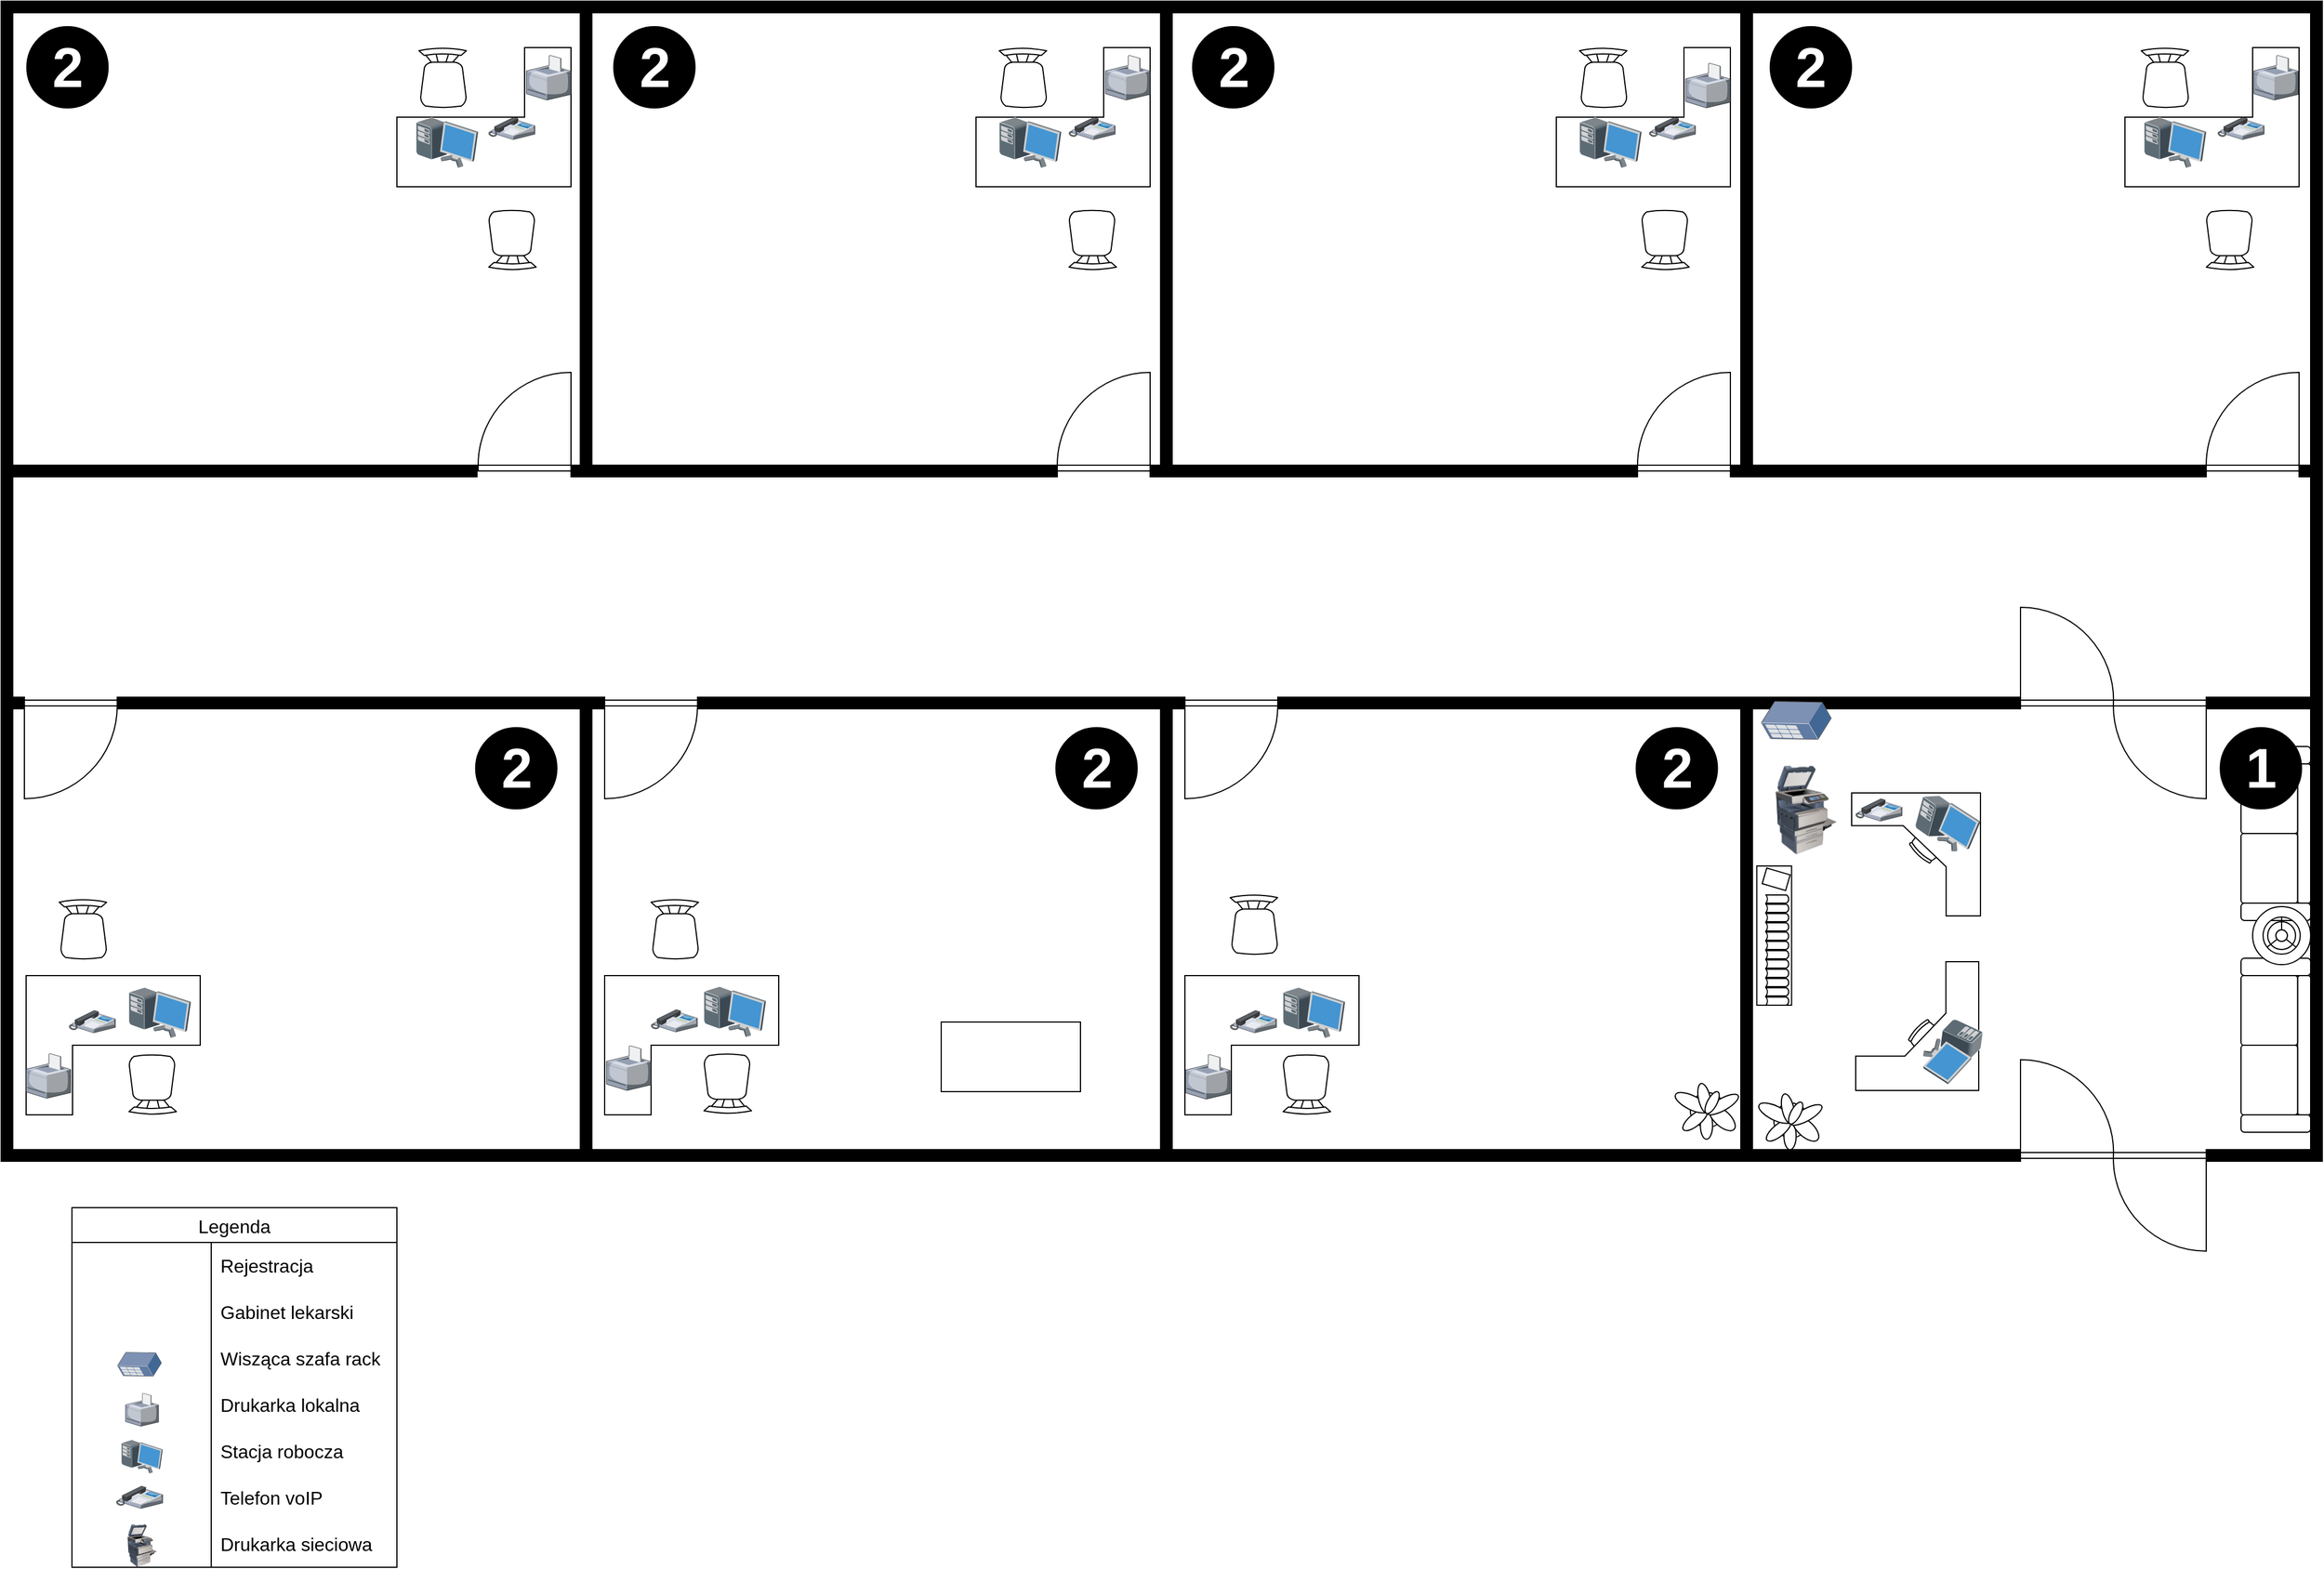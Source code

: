 <mxfile version="26.0.5">
  <diagram name="Page-1" id="38b20595-45e3-9b7f-d5ca-b57f44c5b66d">
    <mxGraphModel dx="3044" dy="1433" grid="1" gridSize="10" guides="1" tooltips="1" connect="1" arrows="1" fold="1" page="1" pageScale="1" pageWidth="1100" pageHeight="850" background="none" math="0" shadow="0">
      <root>
        <mxCell id="0" />
        <mxCell id="1" parent="0" />
        <mxCell id="s5ika9LuS4ryN7dfe2fY-19" value="Legenda" style="shape=table;startSize=30;container=1;collapsible=0;childLayout=tableLayout;fixedRows=1;rowLines=0;fontStyle=0;strokeColor=default;fontSize=16;" vertex="1" parent="1">
          <mxGeometry x="61" y="1040" width="280" height="310" as="geometry" />
        </mxCell>
        <mxCell id="s5ika9LuS4ryN7dfe2fY-20" value="" style="shape=tableRow;horizontal=0;startSize=0;swimlaneHead=0;swimlaneBody=0;top=0;left=0;bottom=0;right=0;collapsible=0;dropTarget=0;fillColor=none;points=[[0,0.5],[1,0.5]];portConstraint=eastwest;strokeColor=inherit;fontSize=16;" vertex="1" parent="s5ika9LuS4ryN7dfe2fY-19">
          <mxGeometry y="30" width="280" height="40" as="geometry" />
        </mxCell>
        <mxCell id="s5ika9LuS4ryN7dfe2fY-21" value="&lt;font color=&quot;#ffffff&quot;&gt;1&lt;/font&gt;" style="shape=partialRectangle;html=1;whiteSpace=wrap;connectable=0;fillColor=none;top=0;left=0;bottom=0;right=0;overflow=hidden;pointerEvents=1;strokeColor=inherit;fontSize=16;" vertex="1" parent="s5ika9LuS4ryN7dfe2fY-20">
          <mxGeometry width="120" height="40" as="geometry">
            <mxRectangle width="120" height="40" as="alternateBounds" />
          </mxGeometry>
        </mxCell>
        <mxCell id="s5ika9LuS4ryN7dfe2fY-22" value="Rejestracja" style="shape=partialRectangle;html=1;whiteSpace=wrap;connectable=0;fillColor=none;top=0;left=0;bottom=0;right=0;align=left;spacingLeft=6;overflow=hidden;strokeColor=inherit;fontSize=16;" vertex="1" parent="s5ika9LuS4ryN7dfe2fY-20">
          <mxGeometry x="120" width="160" height="40" as="geometry">
            <mxRectangle width="160" height="40" as="alternateBounds" />
          </mxGeometry>
        </mxCell>
        <mxCell id="s5ika9LuS4ryN7dfe2fY-23" value="" style="shape=tableRow;horizontal=0;startSize=0;swimlaneHead=0;swimlaneBody=0;top=0;left=0;bottom=0;right=0;collapsible=0;dropTarget=0;fillColor=none;points=[[0,0.5],[1,0.5]];portConstraint=eastwest;strokeColor=inherit;fontSize=16;" vertex="1" parent="s5ika9LuS4ryN7dfe2fY-19">
          <mxGeometry y="70" width="280" height="40" as="geometry" />
        </mxCell>
        <mxCell id="s5ika9LuS4ryN7dfe2fY-24" value="" style="shape=partialRectangle;html=1;whiteSpace=wrap;connectable=0;fillColor=none;top=0;left=0;bottom=0;right=0;overflow=hidden;strokeColor=inherit;fontSize=16;" vertex="1" parent="s5ika9LuS4ryN7dfe2fY-23">
          <mxGeometry width="120" height="40" as="geometry">
            <mxRectangle width="120" height="40" as="alternateBounds" />
          </mxGeometry>
        </mxCell>
        <mxCell id="s5ika9LuS4ryN7dfe2fY-25" value="Gabinet lekarski" style="shape=partialRectangle;html=1;whiteSpace=wrap;connectable=0;fillColor=none;top=0;left=0;bottom=0;right=0;align=left;spacingLeft=6;overflow=hidden;strokeColor=inherit;fontSize=16;" vertex="1" parent="s5ika9LuS4ryN7dfe2fY-23">
          <mxGeometry x="120" width="160" height="40" as="geometry">
            <mxRectangle width="160" height="40" as="alternateBounds" />
          </mxGeometry>
        </mxCell>
        <mxCell id="s5ika9LuS4ryN7dfe2fY-26" value="" style="shape=tableRow;horizontal=0;startSize=0;swimlaneHead=0;swimlaneBody=0;top=0;left=0;bottom=0;right=0;collapsible=0;dropTarget=0;fillColor=none;points=[[0,0.5],[1,0.5]];portConstraint=eastwest;strokeColor=inherit;fontSize=16;" vertex="1" parent="s5ika9LuS4ryN7dfe2fY-19">
          <mxGeometry y="110" width="280" height="40" as="geometry" />
        </mxCell>
        <mxCell id="s5ika9LuS4ryN7dfe2fY-27" value="" style="shape=partialRectangle;html=1;whiteSpace=wrap;connectable=0;fillColor=none;top=0;left=0;bottom=0;right=0;overflow=hidden;strokeColor=inherit;fontSize=16;" vertex="1" parent="s5ika9LuS4ryN7dfe2fY-26">
          <mxGeometry width="120" height="40" as="geometry">
            <mxRectangle width="120" height="40" as="alternateBounds" />
          </mxGeometry>
        </mxCell>
        <mxCell id="s5ika9LuS4ryN7dfe2fY-28" value="Wisząca szafa rack" style="shape=partialRectangle;html=1;whiteSpace=wrap;connectable=0;fillColor=none;top=0;left=0;bottom=0;right=0;align=left;spacingLeft=6;overflow=hidden;strokeColor=inherit;fontSize=16;" vertex="1" parent="s5ika9LuS4ryN7dfe2fY-26">
          <mxGeometry x="120" width="160" height="40" as="geometry">
            <mxRectangle width="160" height="40" as="alternateBounds" />
          </mxGeometry>
        </mxCell>
        <mxCell id="s5ika9LuS4ryN7dfe2fY-32" value="" style="shape=tableRow;horizontal=0;startSize=0;swimlaneHead=0;swimlaneBody=0;top=0;left=0;bottom=0;right=0;collapsible=0;dropTarget=0;fillColor=none;points=[[0,0.5],[1,0.5]];portConstraint=eastwest;strokeColor=inherit;fontSize=16;" vertex="1" parent="s5ika9LuS4ryN7dfe2fY-19">
          <mxGeometry y="150" width="280" height="40" as="geometry" />
        </mxCell>
        <mxCell id="s5ika9LuS4ryN7dfe2fY-33" value="" style="shape=partialRectangle;html=1;whiteSpace=wrap;connectable=0;fillColor=none;top=0;left=0;bottom=0;right=0;overflow=hidden;strokeColor=inherit;fontSize=16;" vertex="1" parent="s5ika9LuS4ryN7dfe2fY-32">
          <mxGeometry width="120" height="40" as="geometry">
            <mxRectangle width="120" height="40" as="alternateBounds" />
          </mxGeometry>
        </mxCell>
        <mxCell id="s5ika9LuS4ryN7dfe2fY-34" value="Drukarka lokalna" style="shape=partialRectangle;html=1;whiteSpace=wrap;connectable=0;fillColor=none;top=0;left=0;bottom=0;right=0;align=left;spacingLeft=6;overflow=hidden;strokeColor=inherit;fontSize=16;" vertex="1" parent="s5ika9LuS4ryN7dfe2fY-32">
          <mxGeometry x="120" width="160" height="40" as="geometry">
            <mxRectangle width="160" height="40" as="alternateBounds" />
          </mxGeometry>
        </mxCell>
        <mxCell id="s5ika9LuS4ryN7dfe2fY-35" value="" style="shape=tableRow;horizontal=0;startSize=0;swimlaneHead=0;swimlaneBody=0;top=0;left=0;bottom=0;right=0;collapsible=0;dropTarget=0;fillColor=none;points=[[0,0.5],[1,0.5]];portConstraint=eastwest;strokeColor=inherit;fontSize=16;" vertex="1" parent="s5ika9LuS4ryN7dfe2fY-19">
          <mxGeometry y="190" width="280" height="40" as="geometry" />
        </mxCell>
        <mxCell id="s5ika9LuS4ryN7dfe2fY-36" value="" style="shape=partialRectangle;html=1;whiteSpace=wrap;connectable=0;fillColor=none;top=0;left=0;bottom=0;right=0;overflow=hidden;strokeColor=inherit;fontSize=16;" vertex="1" parent="s5ika9LuS4ryN7dfe2fY-35">
          <mxGeometry width="120" height="40" as="geometry">
            <mxRectangle width="120" height="40" as="alternateBounds" />
          </mxGeometry>
        </mxCell>
        <mxCell id="s5ika9LuS4ryN7dfe2fY-37" value="Stacja robocza" style="shape=partialRectangle;html=1;whiteSpace=wrap;connectable=0;fillColor=none;top=0;left=0;bottom=0;right=0;align=left;spacingLeft=6;overflow=hidden;strokeColor=inherit;fontSize=16;" vertex="1" parent="s5ika9LuS4ryN7dfe2fY-35">
          <mxGeometry x="120" width="160" height="40" as="geometry">
            <mxRectangle width="160" height="40" as="alternateBounds" />
          </mxGeometry>
        </mxCell>
        <mxCell id="s5ika9LuS4ryN7dfe2fY-38" value="" style="shape=tableRow;horizontal=0;startSize=0;swimlaneHead=0;swimlaneBody=0;top=0;left=0;bottom=0;right=0;collapsible=0;dropTarget=0;fillColor=none;points=[[0,0.5],[1,0.5]];portConstraint=eastwest;strokeColor=inherit;fontSize=16;" vertex="1" parent="s5ika9LuS4ryN7dfe2fY-19">
          <mxGeometry y="230" width="280" height="40" as="geometry" />
        </mxCell>
        <mxCell id="s5ika9LuS4ryN7dfe2fY-39" value="" style="shape=partialRectangle;html=1;whiteSpace=wrap;connectable=0;fillColor=none;top=0;left=0;bottom=0;right=0;overflow=hidden;strokeColor=inherit;fontSize=16;" vertex="1" parent="s5ika9LuS4ryN7dfe2fY-38">
          <mxGeometry width="120" height="40" as="geometry">
            <mxRectangle width="120" height="40" as="alternateBounds" />
          </mxGeometry>
        </mxCell>
        <mxCell id="s5ika9LuS4ryN7dfe2fY-40" value="Telefon voIP" style="shape=partialRectangle;html=1;whiteSpace=wrap;connectable=0;fillColor=none;top=0;left=0;bottom=0;right=0;align=left;spacingLeft=6;overflow=hidden;strokeColor=inherit;fontSize=16;" vertex="1" parent="s5ika9LuS4ryN7dfe2fY-38">
          <mxGeometry x="120" width="160" height="40" as="geometry">
            <mxRectangle width="160" height="40" as="alternateBounds" />
          </mxGeometry>
        </mxCell>
        <mxCell id="s5ika9LuS4ryN7dfe2fY-45" value="" style="shape=tableRow;horizontal=0;startSize=0;swimlaneHead=0;swimlaneBody=0;top=0;left=0;bottom=0;right=0;collapsible=0;dropTarget=0;fillColor=none;points=[[0,0.5],[1,0.5]];portConstraint=eastwest;strokeColor=inherit;fontSize=16;" vertex="1" parent="s5ika9LuS4ryN7dfe2fY-19">
          <mxGeometry y="270" width="280" height="40" as="geometry" />
        </mxCell>
        <mxCell id="s5ika9LuS4ryN7dfe2fY-46" value="" style="shape=partialRectangle;html=1;whiteSpace=wrap;connectable=0;fillColor=none;top=0;left=0;bottom=0;right=0;overflow=hidden;strokeColor=inherit;fontSize=16;" vertex="1" parent="s5ika9LuS4ryN7dfe2fY-45">
          <mxGeometry width="120" height="40" as="geometry">
            <mxRectangle width="120" height="40" as="alternateBounds" />
          </mxGeometry>
        </mxCell>
        <mxCell id="s5ika9LuS4ryN7dfe2fY-47" value="Drukarka sieciowa" style="shape=partialRectangle;html=1;whiteSpace=wrap;connectable=0;fillColor=none;top=0;left=0;bottom=0;right=0;align=left;spacingLeft=6;overflow=hidden;strokeColor=inherit;fontSize=16;" vertex="1" parent="s5ika9LuS4ryN7dfe2fY-45">
          <mxGeometry x="120" width="160" height="40" as="geometry">
            <mxRectangle width="160" height="40" as="alternateBounds" />
          </mxGeometry>
        </mxCell>
        <mxCell id="beE5JjMMfGoEQ-mpP0OD-95" value="" style="verticalLabelPosition=bottom;html=1;verticalAlign=top;align=center;shape=mxgraph.floorplan.desk_corner_2;rotation=-180;" parent="1" vertex="1">
          <mxGeometry x="1830" y="40" width="150" height="120" as="geometry" />
        </mxCell>
        <mxCell id="beE5JjMMfGoEQ-mpP0OD-94" value="" style="verticalLabelPosition=bottom;html=1;verticalAlign=top;align=center;shape=mxgraph.floorplan.desk_corner_2;rotation=-180;" parent="1" vertex="1">
          <mxGeometry x="1340" y="40" width="150" height="120" as="geometry" />
        </mxCell>
        <mxCell id="beE5JjMMfGoEQ-mpP0OD-85" value="" style="verticalLabelPosition=bottom;html=1;verticalAlign=top;align=center;shape=mxgraph.floorplan.desk_corner_2;rotation=-180;" parent="1" vertex="1">
          <mxGeometry x="840" y="40" width="150" height="120" as="geometry" />
        </mxCell>
        <mxCell id="beE5JjMMfGoEQ-mpP0OD-96" value="" style="verticalLabelPosition=bottom;html=1;verticalAlign=top;align=center;shape=mxgraph.floorplan.desk_corner_2;rotation=-180;" parent="1" vertex="1">
          <mxGeometry x="341" y="40" width="150" height="120" as="geometry" />
        </mxCell>
        <mxCell id="beE5JjMMfGoEQ-mpP0OD-88" value="" style="verticalLabelPosition=bottom;html=1;verticalAlign=top;align=center;shape=mxgraph.floorplan.desk_corner_2;" parent="1" vertex="1">
          <mxGeometry x="21.5" y="840" width="150" height="120" as="geometry" />
        </mxCell>
        <mxCell id="beE5JjMMfGoEQ-mpP0OD-86" value="" style="verticalLabelPosition=bottom;html=1;verticalAlign=top;align=center;shape=mxgraph.floorplan.desk_corner_2;" parent="1" vertex="1">
          <mxGeometry x="520" y="840" width="150" height="120" as="geometry" />
        </mxCell>
        <mxCell id="beE5JjMMfGoEQ-mpP0OD-7" value="" style="verticalLabelPosition=bottom;html=1;verticalAlign=top;align=center;shape=mxgraph.floorplan.wall;fillColor=strokeColor;direction=south;" parent="1" vertex="1">
          <mxGeometry x="999" y="900" width="10" height="100" as="geometry" />
        </mxCell>
        <mxCell id="beE5JjMMfGoEQ-mpP0OD-8" value="" style="verticalLabelPosition=bottom;html=1;verticalAlign=top;align=center;shape=mxgraph.floorplan.wall;fillColor=strokeColor;" parent="1" vertex="1">
          <mxGeometry y="400" width="410" height="10" as="geometry" />
        </mxCell>
        <mxCell id="beE5JjMMfGoEQ-mpP0OD-10" value="" style="verticalLabelPosition=bottom;html=1;verticalAlign=top;align=center;shape=mxgraph.floorplan.wall;fillColor=strokeColor;direction=south;" parent="1" vertex="1">
          <mxGeometry x="1499" y="600" width="10" height="400" as="geometry" />
        </mxCell>
        <mxCell id="beE5JjMMfGoEQ-mpP0OD-11" value="" style="verticalLabelPosition=bottom;html=1;verticalAlign=top;align=center;shape=mxgraph.floorplan.wall;fillColor=strokeColor;direction=south;" parent="1" vertex="1">
          <mxGeometry x="499" y="610" width="10" height="390" as="geometry" />
        </mxCell>
        <mxCell id="beE5JjMMfGoEQ-mpP0OD-12" value="" style="verticalLabelPosition=bottom;html=1;verticalAlign=top;align=center;shape=mxgraph.floorplan.wall;fillColor=strokeColor;direction=south;" parent="1" vertex="1">
          <mxGeometry x="499" y="10" width="10" height="400" as="geometry" />
        </mxCell>
        <mxCell id="beE5JjMMfGoEQ-mpP0OD-13" value="" style="verticalLabelPosition=bottom;html=1;verticalAlign=top;align=center;shape=mxgraph.floorplan.wall;fillColor=strokeColor;direction=south;" parent="1" vertex="1">
          <mxGeometry x="999" y="10" width="10" height="400" as="geometry" />
        </mxCell>
        <mxCell id="beE5JjMMfGoEQ-mpP0OD-14" value="" style="verticalLabelPosition=bottom;html=1;verticalAlign=top;align=center;shape=mxgraph.floorplan.wall;fillColor=strokeColor;direction=south;" parent="1" vertex="1">
          <mxGeometry x="1499" y="10" width="10" height="400" as="geometry" />
        </mxCell>
        <mxCell id="beE5JjMMfGoEQ-mpP0OD-15" value="" style="verticalLabelPosition=bottom;html=1;verticalAlign=top;align=center;shape=mxgraph.floorplan.wall;fillColor=strokeColor;" parent="1" vertex="1">
          <mxGeometry y="600" width="20" height="10" as="geometry" />
        </mxCell>
        <mxCell id="beE5JjMMfGoEQ-mpP0OD-16" value="" style="verticalLabelPosition=bottom;html=1;verticalAlign=top;align=center;shape=mxgraph.floorplan.wall;fillColor=strokeColor;" parent="1" vertex="1">
          <mxGeometry x="1900" y="600" width="100" height="10" as="geometry" />
        </mxCell>
        <mxCell id="beE5JjMMfGoEQ-mpP0OD-19" value="" style="verticalLabelPosition=bottom;html=1;verticalAlign=top;align=center;shape=mxgraph.floorplan.wall;fillColor=strokeColor;" parent="1" vertex="1">
          <mxGeometry x="1100" y="600" width="640" height="10" as="geometry" />
        </mxCell>
        <mxCell id="beE5JjMMfGoEQ-mpP0OD-20" value="" style="verticalLabelPosition=bottom;html=1;verticalAlign=top;align=center;shape=mxgraph.floorplan.wall;fillColor=strokeColor;" parent="1" vertex="1">
          <mxGeometry x="1900" y="990" width="100" height="10" as="geometry" />
        </mxCell>
        <mxCell id="beE5JjMMfGoEQ-mpP0OD-21" value="" style="verticalLabelPosition=bottom;html=1;verticalAlign=top;align=center;shape=mxgraph.floorplan.wall;fillColor=strokeColor;" parent="1" vertex="1">
          <mxGeometry y="990" width="1740" height="10" as="geometry" />
        </mxCell>
        <mxCell id="beE5JjMMfGoEQ-mpP0OD-22" value="" style="verticalLabelPosition=bottom;html=1;verticalAlign=top;align=center;shape=mxgraph.floorplan.wall;fillColor=strokeColor;direction=south;" parent="1" vertex="1">
          <mxGeometry x="1990" width="10" height="1000" as="geometry" />
        </mxCell>
        <mxCell id="beE5JjMMfGoEQ-mpP0OD-27" value="" style="verticalLabelPosition=bottom;html=1;verticalAlign=top;align=center;shape=mxgraph.floorplan.doorOpposing;dx=0.5;" parent="1" vertex="1">
          <mxGeometry x="1740" y="522.5" width="160" height="165" as="geometry" />
        </mxCell>
        <mxCell id="beE5JjMMfGoEQ-mpP0OD-28" value="" style="verticalLabelPosition=bottom;html=1;verticalAlign=top;align=center;shape=mxgraph.floorplan.doorOpposing;dx=0.5;" parent="1" vertex="1">
          <mxGeometry x="1740" y="912.5" width="160" height="165" as="geometry" />
        </mxCell>
        <mxCell id="beE5JjMMfGoEQ-mpP0OD-29" value="" style="verticalLabelPosition=bottom;html=1;verticalAlign=top;align=center;shape=mxgraph.floorplan.wall;fillColor=strokeColor;" parent="1" vertex="1">
          <mxGeometry width="2000" height="10" as="geometry" />
        </mxCell>
        <mxCell id="beE5JjMMfGoEQ-mpP0OD-31" value="" style="verticalLabelPosition=bottom;html=1;verticalAlign=top;align=center;shape=mxgraph.floorplan.wall;fillColor=strokeColor;direction=south;" parent="1" vertex="1">
          <mxGeometry width="10" height="1000" as="geometry" />
        </mxCell>
        <mxCell id="beE5JjMMfGoEQ-mpP0OD-33" value="" style="verticalLabelPosition=bottom;html=1;verticalAlign=top;align=center;shape=mxgraph.floorplan.doorLeft;aspect=fixed;" parent="1" vertex="1">
          <mxGeometry x="1020" y="602.5" width="80" height="85" as="geometry" />
        </mxCell>
        <mxCell id="beE5JjMMfGoEQ-mpP0OD-34" value="" style="verticalLabelPosition=bottom;html=1;verticalAlign=top;align=center;shape=mxgraph.floorplan.wall;fillColor=strokeColor;" parent="1" vertex="1">
          <mxGeometry x="600" y="600" width="420" height="10" as="geometry" />
        </mxCell>
        <mxCell id="beE5JjMMfGoEQ-mpP0OD-35" value="" style="verticalLabelPosition=bottom;html=1;verticalAlign=top;align=center;shape=mxgraph.floorplan.wall;fillColor=strokeColor;direction=south;" parent="1" vertex="1">
          <mxGeometry x="999" y="610" width="10" height="302.5" as="geometry" />
        </mxCell>
        <mxCell id="beE5JjMMfGoEQ-mpP0OD-36" value="" style="verticalLabelPosition=bottom;html=1;verticalAlign=top;align=center;shape=mxgraph.floorplan.wall;fillColor=strokeColor;" parent="1" vertex="1">
          <mxGeometry x="100" y="600" width="420" height="10" as="geometry" />
        </mxCell>
        <mxCell id="beE5JjMMfGoEQ-mpP0OD-37" value="" style="verticalLabelPosition=bottom;html=1;verticalAlign=top;align=center;shape=mxgraph.floorplan.doorLeft;aspect=fixed;" parent="1" vertex="1">
          <mxGeometry x="520" y="602.5" width="80" height="85" as="geometry" />
        </mxCell>
        <mxCell id="beE5JjMMfGoEQ-mpP0OD-40" value="" style="verticalLabelPosition=bottom;html=1;verticalAlign=top;align=center;shape=mxgraph.floorplan.doorLeft;aspect=fixed;" parent="1" vertex="1">
          <mxGeometry x="20" y="602.5" width="80" height="85" as="geometry" />
        </mxCell>
        <mxCell id="beE5JjMMfGoEQ-mpP0OD-41" value="" style="verticalLabelPosition=bottom;html=1;verticalAlign=top;align=center;shape=mxgraph.floorplan.doorLeft;aspect=fixed;rotation=-180;" parent="1" vertex="1">
          <mxGeometry x="411" y="320" width="80" height="85" as="geometry" />
        </mxCell>
        <mxCell id="beE5JjMMfGoEQ-mpP0OD-42" value="" style="verticalLabelPosition=bottom;html=1;verticalAlign=top;align=center;shape=mxgraph.floorplan.doorLeft;aspect=fixed;rotation=-180;" parent="1" vertex="1">
          <mxGeometry x="1900" y="320" width="80" height="85" as="geometry" />
        </mxCell>
        <mxCell id="beE5JjMMfGoEQ-mpP0OD-43" value="" style="verticalLabelPosition=bottom;html=1;verticalAlign=top;align=center;shape=mxgraph.floorplan.doorLeft;aspect=fixed;rotation=-180;" parent="1" vertex="1">
          <mxGeometry x="1410" y="320" width="80" height="85" as="geometry" />
        </mxCell>
        <mxCell id="beE5JjMMfGoEQ-mpP0OD-44" value="" style="verticalLabelPosition=bottom;html=1;verticalAlign=top;align=center;shape=mxgraph.floorplan.doorLeft;aspect=fixed;rotation=-180;" parent="1" vertex="1">
          <mxGeometry x="910" y="320" width="80" height="85" as="geometry" />
        </mxCell>
        <mxCell id="beE5JjMMfGoEQ-mpP0OD-45" value="" style="verticalLabelPosition=bottom;html=1;verticalAlign=top;align=center;shape=mxgraph.floorplan.wall;fillColor=strokeColor;" parent="1" vertex="1">
          <mxGeometry x="1980" y="400" width="10" height="10" as="geometry" />
        </mxCell>
        <mxCell id="beE5JjMMfGoEQ-mpP0OD-46" value="" style="verticalLabelPosition=bottom;html=1;verticalAlign=top;align=center;shape=mxgraph.floorplan.wall;fillColor=strokeColor;" parent="1" vertex="1">
          <mxGeometry x="1490" y="400" width="410" height="10" as="geometry" />
        </mxCell>
        <mxCell id="beE5JjMMfGoEQ-mpP0OD-47" value="" style="verticalLabelPosition=bottom;html=1;verticalAlign=top;align=center;shape=mxgraph.floorplan.wall;fillColor=strokeColor;" parent="1" vertex="1">
          <mxGeometry x="491" y="400" width="419" height="10" as="geometry" />
        </mxCell>
        <mxCell id="beE5JjMMfGoEQ-mpP0OD-48" value="" style="verticalLabelPosition=bottom;html=1;verticalAlign=top;align=center;shape=mxgraph.floorplan.wall;fillColor=strokeColor;" parent="1" vertex="1">
          <mxGeometry x="990" y="400" width="420" height="10" as="geometry" />
        </mxCell>
        <mxCell id="beE5JjMMfGoEQ-mpP0OD-49" value="" style="verticalLabelPosition=bottom;html=1;verticalAlign=top;align=center;shape=mxgraph.floorplan.couch;rotation=90;" parent="1" vertex="1">
          <mxGeometry x="1885" y="687.5" width="150" height="60" as="geometry" />
        </mxCell>
        <mxCell id="beE5JjMMfGoEQ-mpP0OD-50" value="" style="verticalLabelPosition=bottom;html=1;verticalAlign=top;align=center;shape=mxgraph.floorplan.couch;rotation=90;" parent="1" vertex="1">
          <mxGeometry x="1885" y="870" width="150" height="60" as="geometry" />
        </mxCell>
        <mxCell id="beE5JjMMfGoEQ-mpP0OD-51" value="" style="verticalLabelPosition=bottom;html=1;verticalAlign=top;align=center;shape=mxgraph.floorplan.plant;" parent="1" vertex="1">
          <mxGeometry x="1516.5" y="939" width="47" height="51" as="geometry" />
        </mxCell>
        <mxCell id="beE5JjMMfGoEQ-mpP0OD-52" value="" style="verticalLabelPosition=bottom;html=1;verticalAlign=top;align=center;shape=mxgraph.floorplan.floor_lamp;" parent="1" vertex="1">
          <mxGeometry x="1940" y="780.5" width="50" height="50" as="geometry" />
        </mxCell>
        <mxCell id="beE5JjMMfGoEQ-mpP0OD-53" value="" style="verticalLabelPosition=bottom;html=1;verticalAlign=top;align=center;shape=mxgraph.floorplan.desk_corner_2;" parent="1" vertex="1">
          <mxGeometry x="1020" y="840" width="150" height="120" as="geometry" />
        </mxCell>
        <mxCell id="beE5JjMMfGoEQ-mpP0OD-55" value="" style="verticalLabelPosition=bottom;html=1;verticalAlign=top;align=center;shape=mxgraph.floorplan.chair;" parent="1" vertex="1">
          <mxGeometry x="1059" y="770" width="41" height="52" as="geometry" />
        </mxCell>
        <mxCell id="beE5JjMMfGoEQ-mpP0OD-56" value="" style="verticalLabelPosition=bottom;html=1;verticalAlign=top;align=center;shape=mxgraph.floorplan.chair;rotation=-180;" parent="1" vertex="1">
          <mxGeometry x="1104.5" y="908" width="41" height="52" as="geometry" />
        </mxCell>
        <mxCell id="beE5JjMMfGoEQ-mpP0OD-57" value="" style="verticalLabelPosition=bottom;html=1;verticalAlign=top;align=center;shape=mxgraph.floorplan.plant;" parent="1" vertex="1">
          <mxGeometry x="1444.5" y="930" width="47" height="51" as="geometry" />
        </mxCell>
        <mxCell id="beE5JjMMfGoEQ-mpP0OD-61" value="" style="verticalLabelPosition=bottom;html=1;verticalAlign=top;align=center;shape=mxgraph.floorplan.bookcase;rotation=-90;" parent="1" vertex="1">
          <mxGeometry x="1467.75" y="790.5" width="120" height="30" as="geometry" />
        </mxCell>
        <mxCell id="beE5JjMMfGoEQ-mpP0OD-64" value="" style="verticalLabelPosition=bottom;sketch=0;aspect=fixed;html=1;verticalAlign=top;strokeColor=none;align=center;outlineConnect=0;shape=mxgraph.citrix.ip_phone;" parent="1" vertex="1">
          <mxGeometry x="1059" y="870" width="40" height="19.36" as="geometry" />
        </mxCell>
        <mxCell id="beE5JjMMfGoEQ-mpP0OD-65" value="" style="verticalLabelPosition=bottom;sketch=0;aspect=fixed;html=1;verticalAlign=top;strokeColor=none;align=center;outlineConnect=0;shape=mxgraph.citrix.printer;" parent="1" vertex="1">
          <mxGeometry x="1020.5" y="908" width="38.5" height="38.5" as="geometry" />
        </mxCell>
        <mxCell id="beE5JjMMfGoEQ-mpP0OD-66" value="" style="shadow=0;dashed=0;html=1;labelPosition=center;verticalLabelPosition=bottom;verticalAlign=top;align=center;outlineConnect=0;shape=mxgraph.veeam.3d.workstation;" parent="1" vertex="1">
          <mxGeometry x="1104.5" y="850" width="53.5" height="43.64" as="geometry" />
        </mxCell>
        <mxCell id="beE5JjMMfGoEQ-mpP0OD-68" value="" style="verticalLabelPosition=bottom;html=1;verticalAlign=top;align=center;shape=mxgraph.floorplan.desk_corner;rotation=90;" parent="1" vertex="1">
          <mxGeometry x="1597" y="680" width="106" height="111" as="geometry" />
        </mxCell>
        <mxCell id="beE5JjMMfGoEQ-mpP0OD-69" value="" style="verticalLabelPosition=bottom;html=1;verticalAlign=top;align=center;shape=mxgraph.floorplan.desk_corner;rotation=-180;" parent="1" vertex="1">
          <mxGeometry x="1598" y="828" width="106" height="111" as="geometry" />
        </mxCell>
        <mxCell id="beE5JjMMfGoEQ-mpP0OD-70" value="" style="shadow=0;dashed=0;html=1;labelPosition=center;verticalLabelPosition=bottom;verticalAlign=top;align=center;outlineConnect=0;shape=mxgraph.veeam.3d.workstation;rotation=15;" parent="1" vertex="1">
          <mxGeometry x="1650.5" y="687.5" width="53.5" height="43.64" as="geometry" />
        </mxCell>
        <mxCell id="beE5JjMMfGoEQ-mpP0OD-71" value="" style="shadow=0;dashed=0;html=1;labelPosition=center;verticalLabelPosition=bottom;verticalAlign=top;align=center;outlineConnect=0;shape=mxgraph.veeam.3d.workstation;rotation=115;" parent="1" vertex="1">
          <mxGeometry x="1653.75" y="883.66" width="53.5" height="43.64" as="geometry" />
        </mxCell>
        <mxCell id="beE5JjMMfGoEQ-mpP0OD-72" value="" style="verticalLabelPosition=bottom;sketch=0;aspect=fixed;html=1;verticalAlign=top;strokeColor=none;align=center;outlineConnect=0;shape=mxgraph.citrix.ip_phone;" parent="1" vertex="1">
          <mxGeometry x="1598" y="687.5" width="40" height="19.36" as="geometry" />
        </mxCell>
        <mxCell id="beE5JjMMfGoEQ-mpP0OD-73" value="" style="verticalLabelPosition=bottom;html=1;verticalAlign=top;align=center;shape=mxgraph.floorplan.chair;" parent="1" vertex="1">
          <mxGeometry x="560" y="774" width="41" height="52" as="geometry" />
        </mxCell>
        <mxCell id="beE5JjMMfGoEQ-mpP0OD-74" value="" style="verticalLabelPosition=bottom;html=1;verticalAlign=top;align=center;shape=mxgraph.floorplan.chair;rotation=-180;" parent="1" vertex="1">
          <mxGeometry x="605.5" y="907.25" width="41" height="52" as="geometry" />
        </mxCell>
        <mxCell id="beE5JjMMfGoEQ-mpP0OD-75" value="" style="verticalLabelPosition=bottom;sketch=0;aspect=fixed;html=1;verticalAlign=top;strokeColor=none;align=center;outlineConnect=0;shape=mxgraph.citrix.ip_phone;" parent="1" vertex="1">
          <mxGeometry x="560" y="869.25" width="40" height="19.36" as="geometry" />
        </mxCell>
        <mxCell id="beE5JjMMfGoEQ-mpP0OD-76" value="" style="shadow=0;dashed=0;html=1;labelPosition=center;verticalLabelPosition=bottom;verticalAlign=top;align=center;outlineConnect=0;shape=mxgraph.veeam.3d.workstation;" parent="1" vertex="1">
          <mxGeometry x="605.5" y="849.25" width="53.5" height="43.64" as="geometry" />
        </mxCell>
        <mxCell id="beE5JjMMfGoEQ-mpP0OD-77" value="" style="verticalLabelPosition=bottom;html=1;verticalAlign=top;align=center;shape=mxgraph.floorplan.chair;" parent="1" vertex="1">
          <mxGeometry x="50" y="774" width="41" height="52" as="geometry" />
        </mxCell>
        <mxCell id="beE5JjMMfGoEQ-mpP0OD-78" value="" style="verticalLabelPosition=bottom;html=1;verticalAlign=top;align=center;shape=mxgraph.floorplan.chair;rotation=-180;" parent="1" vertex="1">
          <mxGeometry x="110" y="908" width="41" height="52" as="geometry" />
        </mxCell>
        <mxCell id="beE5JjMMfGoEQ-mpP0OD-79" value="" style="verticalLabelPosition=bottom;sketch=0;aspect=fixed;html=1;verticalAlign=top;strokeColor=none;align=center;outlineConnect=0;shape=mxgraph.citrix.ip_phone;" parent="1" vertex="1">
          <mxGeometry x="58.5" y="870" width="40" height="19.36" as="geometry" />
        </mxCell>
        <mxCell id="beE5JjMMfGoEQ-mpP0OD-80" value="" style="shadow=0;dashed=0;html=1;labelPosition=center;verticalLabelPosition=bottom;verticalAlign=top;align=center;outlineConnect=0;shape=mxgraph.veeam.3d.workstation;" parent="1" vertex="1">
          <mxGeometry x="110" y="850" width="53.5" height="43.64" as="geometry" />
        </mxCell>
        <mxCell id="beE5JjMMfGoEQ-mpP0OD-87" value="" style="verticalLabelPosition=bottom;sketch=0;aspect=fixed;html=1;verticalAlign=top;strokeColor=none;align=center;outlineConnect=0;shape=mxgraph.citrix.printer;" parent="1" vertex="1">
          <mxGeometry x="521.5" y="900.5" width="38.5" height="38.5" as="geometry" />
        </mxCell>
        <mxCell id="beE5JjMMfGoEQ-mpP0OD-89" value="" style="verticalLabelPosition=bottom;sketch=0;aspect=fixed;html=1;verticalAlign=top;strokeColor=none;align=center;outlineConnect=0;shape=mxgraph.citrix.printer;" parent="1" vertex="1">
          <mxGeometry x="21.5" y="907.25" width="38.5" height="38.5" as="geometry" />
        </mxCell>
        <mxCell id="beE5JjMMfGoEQ-mpP0OD-90" value="" style="verticalLabelPosition=bottom;html=1;verticalAlign=top;align=center;shape=mxgraph.floorplan.chair;" parent="1" vertex="1">
          <mxGeometry x="360" y="40" width="41" height="52" as="geometry" />
        </mxCell>
        <mxCell id="beE5JjMMfGoEQ-mpP0OD-91" value="" style="verticalLabelPosition=bottom;html=1;verticalAlign=top;align=center;shape=mxgraph.floorplan.chair;rotation=-180;" parent="1" vertex="1">
          <mxGeometry x="420" y="180" width="41" height="52" as="geometry" />
        </mxCell>
        <mxCell id="beE5JjMMfGoEQ-mpP0OD-92" value="" style="verticalLabelPosition=bottom;sketch=0;aspect=fixed;html=1;verticalAlign=top;strokeColor=none;align=center;outlineConnect=0;shape=mxgraph.citrix.ip_phone;" parent="1" vertex="1">
          <mxGeometry x="420" y="100" width="40" height="19.36" as="geometry" />
        </mxCell>
        <mxCell id="beE5JjMMfGoEQ-mpP0OD-93" value="" style="shadow=0;dashed=0;html=1;labelPosition=center;verticalLabelPosition=bottom;verticalAlign=top;align=center;outlineConnect=0;shape=mxgraph.veeam.3d.workstation;" parent="1" vertex="1">
          <mxGeometry x="357.5" y="100" width="53.5" height="43.64" as="geometry" />
        </mxCell>
        <mxCell id="beE5JjMMfGoEQ-mpP0OD-97" value="" style="verticalLabelPosition=bottom;html=1;verticalAlign=top;align=center;shape=mxgraph.floorplan.chair;" parent="1" vertex="1">
          <mxGeometry x="860" y="40" width="41" height="52" as="geometry" />
        </mxCell>
        <mxCell id="beE5JjMMfGoEQ-mpP0OD-98" value="" style="verticalLabelPosition=bottom;html=1;verticalAlign=top;align=center;shape=mxgraph.floorplan.chair;" parent="1" vertex="1">
          <mxGeometry x="1360" y="40" width="41" height="52" as="geometry" />
        </mxCell>
        <mxCell id="beE5JjMMfGoEQ-mpP0OD-99" value="" style="verticalLabelPosition=bottom;html=1;verticalAlign=top;align=center;shape=mxgraph.floorplan.chair;" parent="1" vertex="1">
          <mxGeometry x="1844" y="40" width="41" height="52" as="geometry" />
        </mxCell>
        <mxCell id="beE5JjMMfGoEQ-mpP0OD-100" value="" style="shadow=0;dashed=0;html=1;labelPosition=center;verticalLabelPosition=bottom;verticalAlign=top;align=center;outlineConnect=0;shape=mxgraph.veeam.3d.workstation;" parent="1" vertex="1">
          <mxGeometry x="860" y="100" width="53.5" height="43.64" as="geometry" />
        </mxCell>
        <mxCell id="beE5JjMMfGoEQ-mpP0OD-101" value="" style="shadow=0;dashed=0;html=1;labelPosition=center;verticalLabelPosition=bottom;verticalAlign=top;align=center;outlineConnect=0;shape=mxgraph.veeam.3d.workstation;" parent="1" vertex="1">
          <mxGeometry x="1360" y="100" width="53.5" height="43.64" as="geometry" />
        </mxCell>
        <mxCell id="beE5JjMMfGoEQ-mpP0OD-102" value="" style="shadow=0;dashed=0;html=1;labelPosition=center;verticalLabelPosition=bottom;verticalAlign=top;align=center;outlineConnect=0;shape=mxgraph.veeam.3d.workstation;" parent="1" vertex="1">
          <mxGeometry x="1846.5" y="100" width="53.5" height="43.64" as="geometry" />
        </mxCell>
        <mxCell id="beE5JjMMfGoEQ-mpP0OD-103" value="" style="verticalLabelPosition=bottom;sketch=0;aspect=fixed;html=1;verticalAlign=top;strokeColor=none;align=center;outlineConnect=0;shape=mxgraph.citrix.ip_phone;" parent="1" vertex="1">
          <mxGeometry x="920" y="100" width="40" height="19.36" as="geometry" />
        </mxCell>
        <mxCell id="beE5JjMMfGoEQ-mpP0OD-104" value="" style="verticalLabelPosition=bottom;sketch=0;aspect=fixed;html=1;verticalAlign=top;strokeColor=none;align=center;outlineConnect=0;shape=mxgraph.citrix.ip_phone;" parent="1" vertex="1">
          <mxGeometry x="1420" y="100" width="40" height="19.36" as="geometry" />
        </mxCell>
        <mxCell id="beE5JjMMfGoEQ-mpP0OD-105" value="" style="verticalLabelPosition=bottom;sketch=0;aspect=fixed;html=1;verticalAlign=top;strokeColor=none;align=center;outlineConnect=0;shape=mxgraph.citrix.ip_phone;" parent="1" vertex="1">
          <mxGeometry x="1910" y="100" width="40" height="19.36" as="geometry" />
        </mxCell>
        <mxCell id="beE5JjMMfGoEQ-mpP0OD-106" value="" style="verticalLabelPosition=bottom;html=1;verticalAlign=top;align=center;shape=mxgraph.floorplan.chair;rotation=-180;" parent="1" vertex="1">
          <mxGeometry x="920" y="180" width="41" height="52" as="geometry" />
        </mxCell>
        <mxCell id="beE5JjMMfGoEQ-mpP0OD-107" value="" style="verticalLabelPosition=bottom;html=1;verticalAlign=top;align=center;shape=mxgraph.floorplan.chair;rotation=-180;" parent="1" vertex="1">
          <mxGeometry x="1413.5" y="180" width="41" height="52" as="geometry" />
        </mxCell>
        <mxCell id="beE5JjMMfGoEQ-mpP0OD-108" value="" style="verticalLabelPosition=bottom;html=1;verticalAlign=top;align=center;shape=mxgraph.floorplan.chair;rotation=-180;" parent="1" vertex="1">
          <mxGeometry x="1900" y="180" width="41" height="52" as="geometry" />
        </mxCell>
        <mxCell id="beE5JjMMfGoEQ-mpP0OD-109" value="" style="verticalLabelPosition=bottom;sketch=0;aspect=fixed;html=1;verticalAlign=top;strokeColor=none;align=center;outlineConnect=0;shape=mxgraph.citrix.printer;" parent="1" vertex="1">
          <mxGeometry x="452.5" y="46.75" width="38.5" height="38.5" as="geometry" />
        </mxCell>
        <mxCell id="beE5JjMMfGoEQ-mpP0OD-110" value="" style="verticalLabelPosition=bottom;sketch=0;aspect=fixed;html=1;verticalAlign=top;strokeColor=none;align=center;outlineConnect=0;shape=mxgraph.citrix.printer;" parent="1" vertex="1">
          <mxGeometry x="951.5" y="46.75" width="38.5" height="38.5" as="geometry" />
        </mxCell>
        <mxCell id="beE5JjMMfGoEQ-mpP0OD-111" value="" style="verticalLabelPosition=bottom;sketch=0;aspect=fixed;html=1;verticalAlign=top;strokeColor=none;align=center;outlineConnect=0;shape=mxgraph.citrix.printer;" parent="1" vertex="1">
          <mxGeometry x="1451.5" y="53.5" width="38.5" height="38.5" as="geometry" />
        </mxCell>
        <mxCell id="beE5JjMMfGoEQ-mpP0OD-112" value="" style="verticalLabelPosition=bottom;sketch=0;aspect=fixed;html=1;verticalAlign=top;strokeColor=none;align=center;outlineConnect=0;shape=mxgraph.citrix.printer;" parent="1" vertex="1">
          <mxGeometry x="1941" y="46.75" width="38.5" height="38.5" as="geometry" />
        </mxCell>
        <mxCell id="beE5JjMMfGoEQ-mpP0OD-114" value="" style="image;points=[];aspect=fixed;html=1;align=center;shadow=0;dashed=0;image=img/lib/allied_telesis/storage/Datacenter_Server_Rack_Storage_Unit_Small.svg;rotation=-30;" parent="1" vertex="1">
          <mxGeometry x="1519.52" y="596.29" width="54.7" height="47.5" as="geometry" />
        </mxCell>
        <mxCell id="s5ika9LuS4ryN7dfe2fY-1" value="" style="rounded=0;whiteSpace=wrap;html=1;" vertex="1" parent="1">
          <mxGeometry x="810" y="880" width="120" height="60" as="geometry" />
        </mxCell>
        <mxCell id="s5ika9LuS4ryN7dfe2fY-2" value="" style="ellipse;whiteSpace=wrap;html=1;aspect=fixed;fillColor=#000000;" vertex="1" parent="1">
          <mxGeometry x="1408.85" y="626.25" width="70" height="70" as="geometry" />
        </mxCell>
        <mxCell id="s5ika9LuS4ryN7dfe2fY-3" value="&lt;font style=&quot;font-size: 48px;&quot; color=&quot;#ffffff&quot;&gt;2&lt;/font&gt;" style="text;strokeColor=none;fillColor=none;html=1;fontSize=24;fontStyle=1;verticalAlign=middle;align=center;" vertex="1" parent="1">
          <mxGeometry x="1401" y="641.25" width="85.71" height="40" as="geometry" />
        </mxCell>
        <mxCell id="s5ika9LuS4ryN7dfe2fY-4" value="" style="ellipse;whiteSpace=wrap;html=1;aspect=fixed;fillColor=#000000;" vertex="1" parent="1">
          <mxGeometry x="1912.14" y="626.25" width="70" height="70" as="geometry" />
        </mxCell>
        <mxCell id="s5ika9LuS4ryN7dfe2fY-5" value="&lt;font color=&quot;#ffffff&quot; style=&quot;font-size: 48px;&quot;&gt;1&lt;/font&gt;" style="text;strokeColor=none;fillColor=none;html=1;fontSize=24;fontStyle=1;verticalAlign=middle;align=center;" vertex="1" parent="1">
          <mxGeometry x="1904.29" y="641.25" width="85.71" height="40" as="geometry" />
        </mxCell>
        <mxCell id="s5ika9LuS4ryN7dfe2fY-6" value="" style="ellipse;whiteSpace=wrap;html=1;aspect=fixed;fillColor=#000000;" vertex="1" parent="1">
          <mxGeometry x="908.85" y="626.25" width="70" height="70" as="geometry" />
        </mxCell>
        <mxCell id="s5ika9LuS4ryN7dfe2fY-7" value="&lt;font style=&quot;font-size: 48px;&quot; color=&quot;#ffffff&quot;&gt;2&lt;/font&gt;" style="text;strokeColor=none;fillColor=none;html=1;fontSize=24;fontStyle=1;verticalAlign=middle;align=center;" vertex="1" parent="1">
          <mxGeometry x="901" y="641.25" width="85.71" height="40" as="geometry" />
        </mxCell>
        <mxCell id="s5ika9LuS4ryN7dfe2fY-8" value="" style="ellipse;whiteSpace=wrap;html=1;aspect=fixed;fillColor=#000000;" vertex="1" parent="1">
          <mxGeometry x="408.85" y="626.25" width="70" height="70" as="geometry" />
        </mxCell>
        <mxCell id="s5ika9LuS4ryN7dfe2fY-9" value="&lt;font style=&quot;font-size: 48px;&quot; color=&quot;#ffffff&quot;&gt;2&lt;/font&gt;" style="text;strokeColor=none;fillColor=none;html=1;fontSize=24;fontStyle=1;verticalAlign=middle;align=center;" vertex="1" parent="1">
          <mxGeometry x="401" y="641.25" width="85.71" height="40" as="geometry" />
        </mxCell>
        <mxCell id="s5ika9LuS4ryN7dfe2fY-10" value="" style="ellipse;whiteSpace=wrap;html=1;aspect=fixed;fillColor=#000000;" vertex="1" parent="1">
          <mxGeometry x="22.14" y="22" width="70" height="70" as="geometry" />
        </mxCell>
        <mxCell id="s5ika9LuS4ryN7dfe2fY-11" value="&lt;font style=&quot;font-size: 48px;&quot; color=&quot;#ffffff&quot;&gt;2&lt;/font&gt;" style="text;strokeColor=none;fillColor=none;html=1;fontSize=24;fontStyle=1;verticalAlign=middle;align=center;" vertex="1" parent="1">
          <mxGeometry x="14.29" y="37" width="85.71" height="40" as="geometry" />
        </mxCell>
        <mxCell id="s5ika9LuS4ryN7dfe2fY-12" value="" style="ellipse;whiteSpace=wrap;html=1;aspect=fixed;fillColor=#000000;" vertex="1" parent="1">
          <mxGeometry x="527.85" y="22" width="70" height="70" as="geometry" />
        </mxCell>
        <mxCell id="s5ika9LuS4ryN7dfe2fY-13" value="&lt;font style=&quot;font-size: 48px;&quot; color=&quot;#ffffff&quot;&gt;2&lt;/font&gt;" style="text;strokeColor=none;fillColor=none;html=1;fontSize=24;fontStyle=1;verticalAlign=middle;align=center;" vertex="1" parent="1">
          <mxGeometry x="520" y="37" width="85.71" height="40" as="geometry" />
        </mxCell>
        <mxCell id="s5ika9LuS4ryN7dfe2fY-14" value="" style="ellipse;whiteSpace=wrap;html=1;aspect=fixed;fillColor=#000000;" vertex="1" parent="1">
          <mxGeometry x="1026.64" y="22" width="70" height="70" as="geometry" />
        </mxCell>
        <mxCell id="s5ika9LuS4ryN7dfe2fY-15" value="&lt;font style=&quot;font-size: 48px;&quot; color=&quot;#ffffff&quot;&gt;2&lt;/font&gt;" style="text;strokeColor=none;fillColor=none;html=1;fontSize=24;fontStyle=1;verticalAlign=middle;align=center;" vertex="1" parent="1">
          <mxGeometry x="1018.79" y="37" width="85.71" height="40" as="geometry" />
        </mxCell>
        <mxCell id="s5ika9LuS4ryN7dfe2fY-16" value="" style="ellipse;whiteSpace=wrap;html=1;aspect=fixed;fillColor=#000000;" vertex="1" parent="1">
          <mxGeometry x="1524.35" y="22" width="70" height="70" as="geometry" />
        </mxCell>
        <mxCell id="s5ika9LuS4ryN7dfe2fY-17" value="&lt;font style=&quot;font-size: 48px;&quot; color=&quot;#ffffff&quot;&gt;2&lt;/font&gt;" style="text;strokeColor=none;fillColor=none;html=1;fontSize=24;fontStyle=1;verticalAlign=middle;align=center;" vertex="1" parent="1">
          <mxGeometry x="1516.5" y="37" width="85.71" height="40" as="geometry" />
        </mxCell>
        <mxCell id="s5ika9LuS4ryN7dfe2fY-29" value="" style="shadow=0;dashed=0;html=1;labelPosition=center;verticalLabelPosition=bottom;verticalAlign=top;align=center;outlineConnect=0;shape=mxgraph.veeam.3d.workstation;" vertex="1" parent="1">
          <mxGeometry x="103.57" y="1240" width="35.64" height="29.07" as="geometry" />
        </mxCell>
        <mxCell id="s5ika9LuS4ryN7dfe2fY-30" value="" style="image;points=[];aspect=fixed;html=1;align=center;shadow=0;dashed=0;image=img/lib/allied_telesis/storage/Datacenter_Server_Rack_Storage_Unit_Small.svg;rotation=-30;" vertex="1" parent="1">
          <mxGeometry x="101.94" y="1160" width="34.55" height="30" as="geometry" />
        </mxCell>
        <mxCell id="s5ika9LuS4ryN7dfe2fY-41" value="" style="verticalLabelPosition=bottom;sketch=0;aspect=fixed;html=1;verticalAlign=top;strokeColor=none;align=center;outlineConnect=0;shape=mxgraph.citrix.printer;" vertex="1" parent="1">
          <mxGeometry x="107.14" y="1200" width="28.5" height="28.5" as="geometry" />
        </mxCell>
        <mxCell id="s5ika9LuS4ryN7dfe2fY-42" value="" style="verticalLabelPosition=bottom;sketch=0;aspect=fixed;html=1;verticalAlign=top;strokeColor=none;align=center;outlineConnect=0;shape=mxgraph.citrix.ip_phone;" vertex="1" parent="1">
          <mxGeometry x="99.21" y="1280" width="40" height="19.36" as="geometry" />
        </mxCell>
        <mxCell id="s5ika9LuS4ryN7dfe2fY-43" value="" style="image;html=1;image=img/lib/clip_art/computers/Printer_Commercial_128x128.png" vertex="1" parent="1">
          <mxGeometry x="1516.5" y="658.59" width="77.18" height="77.18" as="geometry" />
        </mxCell>
        <mxCell id="s5ika9LuS4ryN7dfe2fY-44" value="" style="image;html=1;image=img/lib/clip_art/computers/Printer_Commercial_128x128.png" vertex="1" parent="1">
          <mxGeometry x="102.8" y="1312.82" width="37.18" height="37.18" as="geometry" />
        </mxCell>
        <mxCell id="s5ika9LuS4ryN7dfe2fY-59" value="" style="shape=image;html=1;verticalAlign=top;verticalLabelPosition=bottom;labelBackgroundColor=#ffffff;imageAspect=0;aspect=fixed;image=https://cdn0.iconfinder.com/data/icons/phosphor-fill-vol-3/256/number-circle-two-fill-128.png" vertex="1" parent="1">
          <mxGeometry x="107.03" y="1120" width="27.19" height="27.19" as="geometry" />
        </mxCell>
        <mxCell id="s5ika9LuS4ryN7dfe2fY-60" value="" style="shape=image;html=1;verticalAlign=top;verticalLabelPosition=bottom;labelBackgroundColor=#ffffff;imageAspect=0;aspect=fixed;image=https://cdn0.iconfinder.com/data/icons/phosphor-fill-vol-3/256/number-circle-one-fill-128.png" vertex="1" parent="1">
          <mxGeometry x="107.03" y="1080" width="27.14" height="27.14" as="geometry" />
        </mxCell>
      </root>
    </mxGraphModel>
  </diagram>
</mxfile>

